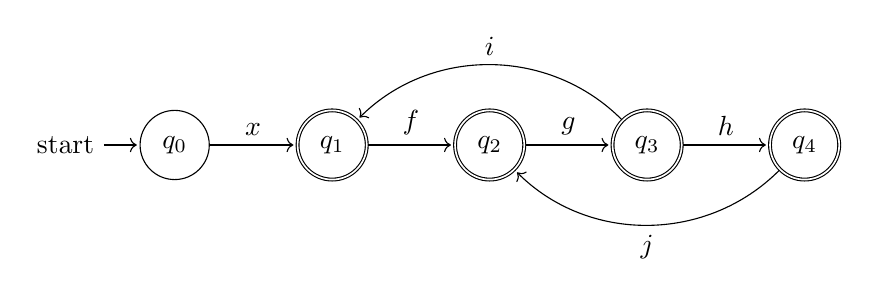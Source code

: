 % Raphael Reitzig, 2012.
% MIT license

%p% \usetikzlibrary{arrows,automata,positioning}
\begin{tikzpicture}[shorten >=1pt,node distance=2cm,on grid,auto,bend angle=45]
  \node[state,initial]    (q_0)                {$q_0$};
  \node[state,accepting]  (q_1) [right of=q_0] {$q_1$};
  \node[state,accepting]  (q_2) [right of=q_1] {$q_2$};
  \node[state,accepting]  (q_3) [right of=q_2] {$q_3$};
  \node[state,accepting]  (q_4) [right of=q_3] {$q_4$};

  \path[->] (q_0) edge              node {$x$} (q_1)
            (q_1) edge              node {$f$} (q_2)
            (q_2) edge              node {$g$} (q_3)
            (q_3) edge [bend right] node [swap] {$i$} (q_1)
                  edge              node {$h$} (q_4)
            (q_4) edge [bend left]  node {$j$} (q_2);
\end{tikzpicture}
